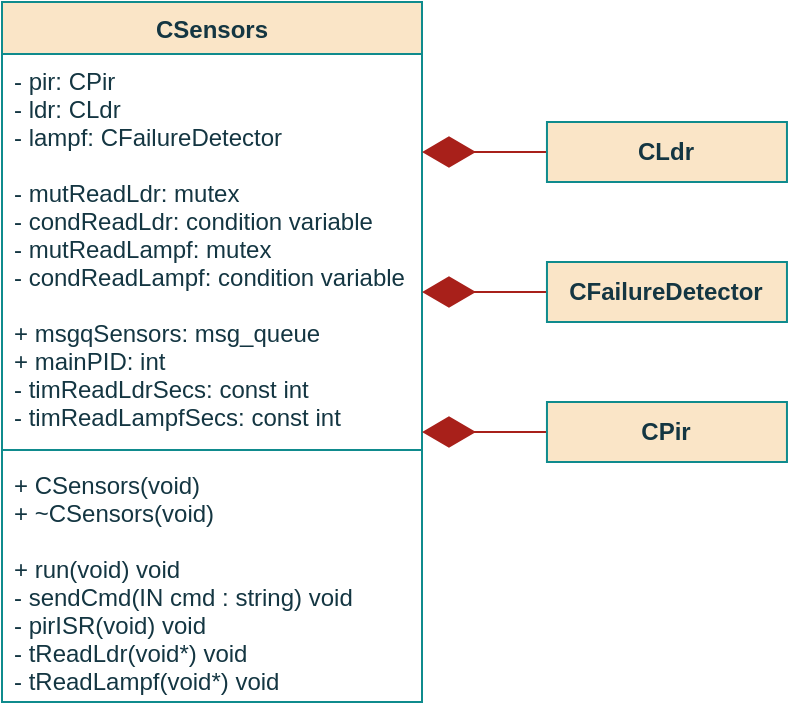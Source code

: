 <mxfile version="16.0.0" type="github" pages="7">
  <diagram id="fdSmBV78nnwIcxZWc0c9" name="class">
    <mxGraphModel dx="643" dy="364" grid="1" gridSize="10" guides="1" tooltips="1" connect="1" arrows="1" fold="1" page="1" pageScale="1" pageWidth="850" pageHeight="1100" math="0" shadow="0">
      <root>
        <mxCell id="0" />
        <mxCell id="1" parent="0" />
        <mxCell id="HV8fmyC_HNrwRBPpIRvl-1" value="CSensors" style="swimlane;fontStyle=1;align=center;verticalAlign=top;childLayout=stackLayout;horizontal=1;startSize=26;horizontalStack=0;resizeParent=1;resizeParentMax=0;resizeLast=0;collapsible=1;marginBottom=0;fillColor=#FAE5C7;strokeColor=#0F8B8D;fontColor=#143642;" parent="1" vertex="1">
          <mxGeometry x="320" y="80" width="210" height="350" as="geometry" />
        </mxCell>
        <mxCell id="HV8fmyC_HNrwRBPpIRvl-2" value="- pir: CPir&#xa;- ldr: CLdr&#xa;- lampf: CFailureDetector&#xa;&#xa;- mutReadLdr: mutex&#xa;- condReadLdr: condition variable&#xa;- mutReadLampf: mutex&#xa;- condReadLampf: condition variable&#xa;&#xa;+ msgqSensors: msg_queue&#xa;+ mainPID: int&#xa;- timReadLdrSecs: const int&#xa;- timReadLampfSecs: const int&#xa;&#xa;&#xa;" style="text;strokeColor=none;fillColor=none;align=left;verticalAlign=top;spacingLeft=4;spacingRight=4;overflow=hidden;rotatable=0;points=[[0,0.5],[1,0.5]];portConstraint=eastwest;fontColor=#143642;fontStyle=0" parent="HV8fmyC_HNrwRBPpIRvl-1" vertex="1">
          <mxGeometry y="26" width="210" height="194" as="geometry" />
        </mxCell>
        <mxCell id="HV8fmyC_HNrwRBPpIRvl-3" value="" style="line;strokeWidth=1;fillColor=none;align=left;verticalAlign=middle;spacingTop=-1;spacingLeft=3;spacingRight=3;rotatable=0;labelPosition=right;points=[];portConstraint=eastwest;labelBackgroundColor=#DAD2D8;strokeColor=#0F8B8D;fontColor=#143642;" parent="HV8fmyC_HNrwRBPpIRvl-1" vertex="1">
          <mxGeometry y="220" width="210" height="8" as="geometry" />
        </mxCell>
        <mxCell id="HV8fmyC_HNrwRBPpIRvl-4" value="+ CSensors(void)&#xa;+ ~CSensors(void)&#xa;&#xa;+ run(void) void&#xa;- sendCmd(IN cmd : string) void&#xa;- pirISR(void) void&#xa;- tReadLdr(void*) void&#xa;- tReadLampf(void*) void&#xa;&#xa;&#xa;&#xa;&#xa;" style="text;strokeColor=none;fillColor=none;align=left;verticalAlign=top;spacingLeft=4;spacingRight=4;overflow=hidden;rotatable=0;points=[[0,0.5],[1,0.5]];portConstraint=eastwest;fontColor=#143642;spacing=2;fontStyle=0" parent="HV8fmyC_HNrwRBPpIRvl-1" vertex="1">
          <mxGeometry y="228" width="210" height="122" as="geometry" />
        </mxCell>
        <mxCell id="HV8fmyC_HNrwRBPpIRvl-5" value="" style="endArrow=diamondThin;endFill=1;endSize=24;html=1;rounded=0;sketch=0;fontColor=#143642;strokeColor=#A8201A;fillColor=#FAE5C7;exitX=0;exitY=0.5;exitDx=0;exitDy=0;" parent="1" edge="1">
          <mxGeometry width="160" relative="1" as="geometry">
            <mxPoint x="592.48" y="155" as="sourcePoint" />
            <mxPoint x="530" y="155" as="targetPoint" />
          </mxGeometry>
        </mxCell>
        <mxCell id="HV8fmyC_HNrwRBPpIRvl-6" value="CLdr" style="rounded=0;whiteSpace=wrap;html=1;sketch=0;fontColor=#143642;strokeColor=#0F8B8D;fillColor=#FAE5C7;fontStyle=1" parent="1" vertex="1">
          <mxGeometry x="592.48" y="140" width="120" height="30" as="geometry" />
        </mxCell>
        <mxCell id="HV8fmyC_HNrwRBPpIRvl-7" value="" style="endArrow=diamondThin;endFill=1;endSize=24;html=1;rounded=0;sketch=0;fontColor=#143642;strokeColor=#A8201A;fillColor=#FAE5C7;exitX=0;exitY=0.5;exitDx=0;exitDy=0;" parent="1" edge="1">
          <mxGeometry width="160" relative="1" as="geometry">
            <mxPoint x="592.48" y="225" as="sourcePoint" />
            <mxPoint x="530" y="225" as="targetPoint" />
          </mxGeometry>
        </mxCell>
        <mxCell id="HV8fmyC_HNrwRBPpIRvl-8" value="CFailureDetector" style="rounded=0;whiteSpace=wrap;html=1;sketch=0;fontColor=#143642;strokeColor=#0F8B8D;fillColor=#FAE5C7;fontStyle=1" parent="1" vertex="1">
          <mxGeometry x="592.48" y="210" width="120" height="30" as="geometry" />
        </mxCell>
        <mxCell id="SfdQOZMJDRlAEpSHrWV7-1" value="" style="endArrow=diamondThin;endFill=1;endSize=24;html=1;rounded=0;sketch=0;fontColor=#143642;strokeColor=#A8201A;fillColor=#FAE5C7;exitX=0;exitY=0.5;exitDx=0;exitDy=0;" edge="1" parent="1">
          <mxGeometry width="160" relative="1" as="geometry">
            <mxPoint x="592.48" y="295" as="sourcePoint" />
            <mxPoint x="530" y="295" as="targetPoint" />
          </mxGeometry>
        </mxCell>
        <mxCell id="SfdQOZMJDRlAEpSHrWV7-2" value="CPir" style="rounded=0;whiteSpace=wrap;html=1;sketch=0;fontColor=#143642;strokeColor=#0F8B8D;fillColor=#FAE5C7;fontStyle=1" vertex="1" parent="1">
          <mxGeometry x="592.48" y="280" width="120" height="30" as="geometry" />
        </mxCell>
      </root>
    </mxGraphModel>
  </diagram>
  <diagram id="vo8CCdLDu9ror5AgPQNq" name="constructor">
    <mxGraphModel dx="1350" dy="764" grid="1" gridSize="10" guides="1" tooltips="1" connect="1" arrows="1" fold="1" page="1" pageScale="1" pageWidth="850" pageHeight="1100" math="0" shadow="0">
      <root>
        <mxCell id="dY0yFO3wvzVGIZuMnCoH-0" />
        <mxCell id="dY0yFO3wvzVGIZuMnCoH-1" parent="dY0yFO3wvzVGIZuMnCoH-0" />
        <mxCell id="dY0yFO3wvzVGIZuMnCoH-2" style="edgeStyle=orthogonalEdgeStyle;curved=0;rounded=1;sketch=0;orthogonalLoop=1;jettySize=auto;html=1;exitX=0.5;exitY=1;exitDx=0;exitDy=0;fontSize=10;fontColor=#143642;strokeColor=#A8201A;fillColor=#FAE5C7;entryX=0.5;entryY=0;entryDx=0;entryDy=0;" parent="dY0yFO3wvzVGIZuMnCoH-1" source="dY0yFO3wvzVGIZuMnCoH-3" target="dY0yFO3wvzVGIZuMnCoH-10" edge="1">
          <mxGeometry relative="1" as="geometry">
            <mxPoint x="425" y="270" as="targetPoint" />
          </mxGeometry>
        </mxCell>
        <mxCell id="dY0yFO3wvzVGIZuMnCoH-3" value="&lt;div&gt;&lt;b&gt;Create CLdr &lt;/b&gt;&lt;i&gt;ldr&lt;/i&gt;&lt;br&gt;&lt;b&gt;&lt;/b&gt;&lt;/div&gt;&lt;div&gt;&lt;b&gt;Init &lt;/b&gt;&lt;i&gt;mutReadLdr&lt;/i&gt;&lt;b&gt;&lt;br&gt;&lt;/b&gt;&lt;/div&gt;&lt;div&gt;&lt;b&gt;Init&lt;/b&gt;  &lt;i&gt;condReadLdr&lt;/i&gt;&lt;/div&gt;" style="rounded=0;whiteSpace=wrap;html=1;sketch=0;fontColor=#143642;strokeColor=#0F8B8D;fillColor=#FAE5C7;fontFamily=Helvetica;align=center;" parent="dY0yFO3wvzVGIZuMnCoH-1" vertex="1">
          <mxGeometry x="345" y="190" width="160" height="50" as="geometry" />
        </mxCell>
        <mxCell id="dY0yFO3wvzVGIZuMnCoH-9" style="edgeStyle=orthogonalEdgeStyle;curved=0;rounded=1;sketch=0;orthogonalLoop=1;jettySize=auto;html=1;exitX=0.5;exitY=1;exitDx=0;exitDy=0;entryX=0.5;entryY=0;entryDx=0;entryDy=0;fontSize=10;fontColor=#143642;strokeColor=#A8201A;fillColor=#FAE5C7;" parent="dY0yFO3wvzVGIZuMnCoH-1" source="dY0yFO3wvzVGIZuMnCoH-10" target="jv_c10XiMa1QM72tJMU1-0" edge="1">
          <mxGeometry relative="1" as="geometry" />
        </mxCell>
        <mxCell id="dY0yFO3wvzVGIZuMnCoH-10" value="&lt;div&gt;&lt;b&gt;Create CFailureDetector &lt;/b&gt;&lt;i&gt;lampf&lt;/i&gt;&lt;b&gt;&amp;nbsp;&lt;/b&gt;&lt;/div&gt;&lt;div&gt;&lt;div&gt;&lt;b&gt;Init &lt;/b&gt;&lt;i&gt;mutReadLampf&lt;/i&gt;&lt;b&gt;&lt;br&gt;&lt;/b&gt;&lt;/div&gt;&lt;div&gt;&lt;b&gt;Init&lt;/b&gt;  &lt;i&gt;condReadL&lt;/i&gt;&lt;i&gt;ampf&lt;/i&gt;&lt;/div&gt;&lt;/div&gt;" style="rounded=0;whiteSpace=wrap;html=1;sketch=0;fontColor=#143642;strokeColor=#0F8B8D;fillColor=#FAE5C7;fontFamily=Helvetica;align=center;" parent="dY0yFO3wvzVGIZuMnCoH-1" vertex="1">
          <mxGeometry x="345" y="260" width="160" height="60" as="geometry" />
        </mxCell>
        <mxCell id="OnQcYnKIbqPXPp1BFBYC-1" style="edgeStyle=orthogonalEdgeStyle;rounded=0;orthogonalLoop=1;jettySize=auto;html=1;exitX=0.5;exitY=1;exitDx=0;exitDy=0;entryX=0.5;entryY=0;entryDx=0;entryDy=0;strokeColor=#A8201A;" parent="dY0yFO3wvzVGIZuMnCoH-1" source="OnQcYnKIbqPXPp1BFBYC-0" target="OnQcYnKIbqPXPp1BFBYC-2" edge="1">
          <mxGeometry relative="1" as="geometry" />
        </mxCell>
        <mxCell id="OnQcYnKIbqPXPp1BFBYC-0" value="CSensors" style="ellipse;whiteSpace=wrap;html=1;fontFamily=Helvetica;fillColor=#FAE5C7;strokeColor=#0F8B8D;fontColor=#143642;fontStyle=1" parent="dY0yFO3wvzVGIZuMnCoH-1" vertex="1">
          <mxGeometry x="375.0" y="60" width="100" height="50" as="geometry" />
        </mxCell>
        <mxCell id="OnQcYnKIbqPXPp1BFBYC-3" style="edgeStyle=orthogonalEdgeStyle;rounded=0;orthogonalLoop=1;jettySize=auto;html=1;exitX=0.5;exitY=1;exitDx=0;exitDy=0;entryX=0.5;entryY=0;entryDx=0;entryDy=0;strokeColor=#A8201A;" parent="dY0yFO3wvzVGIZuMnCoH-1" source="OnQcYnKIbqPXPp1BFBYC-2" target="dY0yFO3wvzVGIZuMnCoH-3" edge="1">
          <mxGeometry relative="1" as="geometry" />
        </mxCell>
        <mxCell id="OnQcYnKIbqPXPp1BFBYC-2" value="&lt;div&gt;&lt;b&gt;Create CPir &lt;/b&gt;&lt;i&gt;pir&lt;/i&gt;&lt;br&gt;&lt;/div&gt;" style="rounded=0;whiteSpace=wrap;html=1;sketch=0;fontColor=#143642;strokeColor=#0F8B8D;fillColor=#FAE5C7;fontFamily=Helvetica;align=center;" parent="dY0yFO3wvzVGIZuMnCoH-1" vertex="1">
          <mxGeometry x="345" y="140" width="160" height="30" as="geometry" />
        </mxCell>
        <mxCell id="-U9VWXAn4EiaNN1BEUiG-0" value="end" style="ellipse;whiteSpace=wrap;html=1;fillColor=#FAE5C7;strokeColor=#0F8B8D;fontColor=#143642;fontStyle=1" parent="dY0yFO3wvzVGIZuMnCoH-1" vertex="1">
          <mxGeometry x="401" y="400" width="48" height="30" as="geometry" />
        </mxCell>
        <mxCell id="jv_c10XiMa1QM72tJMU1-2" style="edgeStyle=orthogonalEdgeStyle;rounded=0;orthogonalLoop=1;jettySize=auto;html=1;exitX=0.5;exitY=1;exitDx=0;exitDy=0;entryX=0.5;entryY=0;entryDx=0;entryDy=0;strokeColor=#A8201A;" parent="dY0yFO3wvzVGIZuMnCoH-1" source="jv_c10XiMa1QM72tJMU1-0" edge="1">
          <mxGeometry relative="1" as="geometry">
            <mxPoint x="425" y="400" as="targetPoint" />
          </mxGeometry>
        </mxCell>
        <mxCell id="jv_c10XiMa1QM72tJMU1-0" value="&lt;div&gt;&lt;b&gt;Create &lt;/b&gt;&lt;i&gt;tReadLdr&lt;/i&gt;&lt;br&gt;&lt;div&gt;&lt;b&gt;Create&lt;/b&gt;&lt;i&gt;&lt;b&gt; &lt;/b&gt;tReadL&lt;/i&gt;&lt;i&gt;ampf&lt;/i&gt;&lt;/div&gt;&lt;/div&gt;" style="rounded=0;whiteSpace=wrap;html=1;sketch=0;fontColor=#143642;strokeColor=#0F8B8D;fillColor=#FAE5C7;fontFamily=Helvetica;align=center;" parent="dY0yFO3wvzVGIZuMnCoH-1" vertex="1">
          <mxGeometry x="345" y="340" width="160" height="40" as="geometry" />
        </mxCell>
      </root>
    </mxGraphModel>
  </diagram>
  <diagram id="njHMV8kPld7CXhNWZW5Z" name="run">
    <mxGraphModel dx="1350" dy="764" grid="1" gridSize="10" guides="1" tooltips="1" connect="1" arrows="1" fold="1" page="1" pageScale="1" pageWidth="850" pageHeight="1100" math="0" shadow="0">
      <root>
        <mxCell id="8f1CIgyUeircamB1Tvem-0" />
        <mxCell id="8f1CIgyUeircamB1Tvem-1" parent="8f1CIgyUeircamB1Tvem-0" />
        <mxCell id="UV2Amg9p5ugO5gDsTTpo-1" style="edgeStyle=orthogonalEdgeStyle;rounded=0;orthogonalLoop=1;jettySize=auto;html=1;exitX=0.5;exitY=1;exitDx=0;exitDy=0;entryX=0.5;entryY=0;entryDx=0;entryDy=0;strokeColor=#A8201A;" parent="8f1CIgyUeircamB1Tvem-1" source="8f1CIgyUeircamB1Tvem-2" target="UV2Amg9p5ugO5gDsTTpo-0" edge="1">
          <mxGeometry relative="1" as="geometry" />
        </mxCell>
        <mxCell id="8f1CIgyUeircamB1Tvem-2" value="&lt;div&gt;&lt;b&gt;Join &lt;/b&gt;&lt;i&gt;tReadLdr&lt;/i&gt;&lt;/div&gt;&lt;div&gt;&lt;b&gt;Join &lt;/b&gt;&lt;i&gt;tReadLampf&lt;/i&gt;&lt;/div&gt;" style="rounded=0;whiteSpace=wrap;html=1;sketch=0;fontColor=#143642;strokeColor=#0F8B8D;fillColor=#FAE5C7;fontFamily=Helvetica;align=center;" parent="8f1CIgyUeircamB1Tvem-1" vertex="1">
          <mxGeometry x="345" y="240" width="160" height="40" as="geometry" />
        </mxCell>
        <mxCell id="9rgZsYF5ijI-qCmeDJ5R-1" style="edgeStyle=orthogonalEdgeStyle;rounded=0;orthogonalLoop=1;jettySize=auto;html=1;exitX=0.5;exitY=1;exitDx=0;exitDy=0;entryX=0.5;entryY=0;entryDx=0;entryDy=0;strokeColor=#A8201A;" parent="8f1CIgyUeircamB1Tvem-1" source="9rgZsYF5ijI-qCmeDJ5R-0" target="qszvlfSGNgG7UL-0clkH-2" edge="1">
          <mxGeometry relative="1" as="geometry" />
        </mxCell>
        <mxCell id="9rgZsYF5ijI-qCmeDJ5R-0" value="Run" style="ellipse;whiteSpace=wrap;html=1;fontFamily=Helvetica;fillColor=#FAE5C7;strokeColor=#0F8B8D;fontColor=#143642;fontStyle=1" parent="8f1CIgyUeircamB1Tvem-1" vertex="1">
          <mxGeometry x="375.0" y="60" width="100" height="50" as="geometry" />
        </mxCell>
        <mxCell id="UV2Amg9p5ugO5gDsTTpo-0" value="end" style="ellipse;whiteSpace=wrap;html=1;fillColor=#FAE5C7;strokeColor=#0F8B8D;fontColor=#143642;fontStyle=1" parent="8f1CIgyUeircamB1Tvem-1" vertex="1">
          <mxGeometry x="401" y="300" width="48" height="30" as="geometry" />
        </mxCell>
        <mxCell id="qszvlfSGNgG7UL-0clkH-3" style="edgeStyle=orthogonalEdgeStyle;rounded=0;orthogonalLoop=1;jettySize=auto;html=1;exitX=0.5;exitY=1;exitDx=0;exitDy=0;entryX=0.5;entryY=0;entryDx=0;entryDy=0;strokeColor=#A8201A;" parent="8f1CIgyUeircamB1Tvem-1" source="qszvlfSGNgG7UL-0clkH-0" target="8f1CIgyUeircamB1Tvem-2" edge="1">
          <mxGeometry relative="1" as="geometry" />
        </mxCell>
        <mxCell id="qszvlfSGNgG7UL-0clkH-0" value="setTimer(&lt;span style=&quot;font-weight: normal&quot;&gt;&lt;i&gt;timReadLampf)&lt;/i&gt;&lt;/span&gt;" style="shape=process;whiteSpace=wrap;html=1;backgroundOutline=1;rounded=0;sketch=0;fontColor=#143642;strokeColor=#0F8B8D;fillColor=#FAE5C7;fontStyle=1;size=0.062;" parent="8f1CIgyUeircamB1Tvem-1" vertex="1">
          <mxGeometry x="345" y="190" width="160" height="30" as="geometry" />
        </mxCell>
        <mxCell id="qszvlfSGNgG7UL-0clkH-1" style="edgeStyle=orthogonalEdgeStyle;rounded=0;orthogonalLoop=1;jettySize=auto;html=1;exitX=0.5;exitY=1;exitDx=0;exitDy=0;entryX=0.5;entryY=0;entryDx=0;entryDy=0;strokeColor=#A8201A;" parent="8f1CIgyUeircamB1Tvem-1" source="qszvlfSGNgG7UL-0clkH-2" target="qszvlfSGNgG7UL-0clkH-0" edge="1">
          <mxGeometry relative="1" as="geometry" />
        </mxCell>
        <mxCell id="qszvlfSGNgG7UL-0clkH-2" value="setTimer(&lt;span style=&quot;font-weight: normal&quot;&gt;&lt;i&gt;timReadLdr)&lt;/i&gt;&lt;/span&gt;" style="shape=process;whiteSpace=wrap;html=1;backgroundOutline=1;rounded=0;sketch=0;fontColor=#143642;strokeColor=#0F8B8D;fillColor=#FAE5C7;fontStyle=1" parent="8f1CIgyUeircamB1Tvem-1" vertex="1">
          <mxGeometry x="345" y="140" width="160" height="30" as="geometry" />
        </mxCell>
      </root>
    </mxGraphModel>
  </diagram>
  <diagram id="Jk55HIMvydQ56T4ev-SA" name="sendcmd">
    <mxGraphModel dx="1350" dy="764" grid="1" gridSize="10" guides="1" tooltips="1" connect="1" arrows="1" fold="1" page="1" pageScale="1" pageWidth="850" pageHeight="1100" math="0" shadow="0">
      <root>
        <mxCell id="_E8ncHfvz8yd1UJj6TRe-0" />
        <mxCell id="_E8ncHfvz8yd1UJj6TRe-1" parent="_E8ncHfvz8yd1UJj6TRe-0" />
        <mxCell id="_E8ncHfvz8yd1UJj6TRe-2" value="Send &lt;span style=&quot;font-weight: normal&quot;&gt;&lt;i&gt;cmd &lt;/i&gt;&lt;/span&gt;to &lt;span style=&quot;font-weight: normal&quot;&gt;&lt;i&gt;msgqSensors&lt;/i&gt;&lt;/span&gt;" style="shape=process;whiteSpace=wrap;html=1;backgroundOutline=1;rounded=0;sketch=0;fontColor=#143642;strokeColor=#0F8B8D;fillColor=#FAE5C7;fontStyle=1;size=0;" parent="_E8ncHfvz8yd1UJj6TRe-1" vertex="1">
          <mxGeometry x="340" y="80" width="170" height="30" as="geometry" />
        </mxCell>
        <mxCell id="_E8ncHfvz8yd1UJj6TRe-3" style="edgeStyle=orthogonalEdgeStyle;curved=0;rounded=1;sketch=0;orthogonalLoop=1;jettySize=auto;html=1;exitX=0.5;exitY=1;exitDx=0;exitDy=0;entryX=0.5;entryY=0;entryDx=0;entryDy=0;fontColor=#143642;strokeColor=#A8201A;fillColor=#FAE5C7;" parent="_E8ncHfvz8yd1UJj6TRe-1" source="_E8ncHfvz8yd1UJj6TRe-2" target="_E8ncHfvz8yd1UJj6TRe-5" edge="1">
          <mxGeometry relative="1" as="geometry">
            <mxPoint x="439.79" y="110" as="sourcePoint" />
            <mxPoint x="429.68" y="130" as="targetPoint" />
          </mxGeometry>
        </mxCell>
        <mxCell id="_E8ncHfvz8yd1UJj6TRe-4" style="edgeStyle=orthogonalEdgeStyle;curved=0;rounded=1;sketch=0;orthogonalLoop=1;jettySize=auto;html=1;exitX=0.5;exitY=1;exitDx=0;exitDy=0;entryX=0.5;entryY=0;entryDx=0;entryDy=0;fontColor=#143642;strokeColor=#A8201A;fillColor=#FAE5C7;" parent="_E8ncHfvz8yd1UJj6TRe-1" source="_E8ncHfvz8yd1UJj6TRe-5" target="_E8ncHfvz8yd1UJj6TRe-8" edge="1">
          <mxGeometry relative="1" as="geometry" />
        </mxCell>
        <mxCell id="_E8ncHfvz8yd1UJj6TRe-5" value="sendSignal(&lt;span style=&quot;font-weight: normal&quot;&gt;&lt;i&gt;mainPID, SIGUSR1)&lt;br&gt;&lt;/i&gt;&lt;/span&gt;" style="shape=process;whiteSpace=wrap;html=1;backgroundOutline=1;rounded=0;sketch=0;fontColor=#143642;strokeColor=#0F8B8D;fillColor=#FAE5C7;fontStyle=1" parent="_E8ncHfvz8yd1UJj6TRe-1" vertex="1">
          <mxGeometry x="340" y="130" width="170" height="30" as="geometry" />
        </mxCell>
        <mxCell id="_E8ncHfvz8yd1UJj6TRe-6" style="edgeStyle=orthogonalEdgeStyle;curved=0;rounded=1;sketch=0;orthogonalLoop=1;jettySize=auto;html=1;exitX=0.5;exitY=1;exitDx=0;exitDy=0;entryX=0.5;entryY=0;entryDx=0;entryDy=0;fontColor=#143642;strokeColor=#A8201A;fillColor=#FAE5C7;" parent="_E8ncHfvz8yd1UJj6TRe-1" source="_E8ncHfvz8yd1UJj6TRe-7" target="_E8ncHfvz8yd1UJj6TRe-2" edge="1">
          <mxGeometry relative="1" as="geometry" />
        </mxCell>
        <mxCell id="_E8ncHfvz8yd1UJj6TRe-7" value="&lt;div&gt;sendCmd&lt;/div&gt;&lt;div&gt;&lt;br&gt;&lt;/div&gt;&lt;div&gt;IN: &lt;i&gt;&lt;span style=&quot;font-weight: normal&quot;&gt;cmd&lt;/span&gt;&lt;/i&gt;&lt;br&gt;&lt;/div&gt;" style="ellipse;whiteSpace=wrap;html=1;fontFamily=Helvetica;fillColor=#FAE5C7;strokeColor=#0F8B8D;fontColor=#143642;fontStyle=1" parent="_E8ncHfvz8yd1UJj6TRe-1" vertex="1">
          <mxGeometry x="375.0" y="10" width="100" height="50" as="geometry" />
        </mxCell>
        <mxCell id="_E8ncHfvz8yd1UJj6TRe-8" value="end" style="ellipse;whiteSpace=wrap;html=1;fontFamily=Helvetica;fillColor=#FAE5C7;strokeColor=#0F8B8D;fontColor=#143642;fontStyle=1" parent="_E8ncHfvz8yd1UJj6TRe-1" vertex="1">
          <mxGeometry x="398" y="180" width="55" height="30" as="geometry" />
        </mxCell>
      </root>
    </mxGraphModel>
  </diagram>
  <diagram id="1QlWFhlJIF0aSkWKEbih" name="treadldr">
    <mxGraphModel dx="1350" dy="764" grid="1" gridSize="10" guides="1" tooltips="1" connect="1" arrows="1" fold="1" page="1" pageScale="1" pageWidth="850" pageHeight="1100" math="0" shadow="0">
      <root>
        <mxCell id="fUM5ReKku75ZZo18DiIR-0" />
        <mxCell id="fUM5ReKku75ZZo18DiIR-1" parent="fUM5ReKku75ZZo18DiIR-0" />
        <mxCell id="fUM5ReKku75ZZo18DiIR-2" value="" style="edgeStyle=orthogonalEdgeStyle;rounded=1;orthogonalLoop=1;jettySize=auto;html=1;strokeColor=#A8201A;fontFamily=Helvetica;labelBackgroundColor=#DAD2D8;fontColor=#143642;entryX=0.5;entryY=0;entryDx=0;entryDy=0;startArrow=none;" parent="fUM5ReKku75ZZo18DiIR-1" source="fUM5ReKku75ZZo18DiIR-20" target="fUM5ReKku75ZZo18DiIR-25" edge="1">
          <mxGeometry relative="1" as="geometry">
            <mxPoint x="429.62" y="320" as="targetPoint" />
            <Array as="points" />
          </mxGeometry>
        </mxCell>
        <mxCell id="fUM5ReKku75ZZo18DiIR-3" style="edgeStyle=orthogonalEdgeStyle;curved=0;rounded=1;sketch=0;orthogonalLoop=1;jettySize=auto;html=1;exitX=0.5;exitY=1;exitDx=0;exitDy=0;entryX=0.5;entryY=0;entryDx=0;entryDy=0;fontColor=#143642;strokeColor=#A8201A;fillColor=#FAE5C7;" parent="fUM5ReKku75ZZo18DiIR-1" source="fUM5ReKku75ZZo18DiIR-4" target="fUM5ReKku75ZZo18DiIR-29" edge="1">
          <mxGeometry relative="1" as="geometry" />
        </mxCell>
        <mxCell id="fUM5ReKku75ZZo18DiIR-4" value="tReadLdr" style="ellipse;whiteSpace=wrap;html=1;fontFamily=Helvetica;fillColor=#FAE5C7;strokeColor=#0F8B8D;fontColor=#143642;fontStyle=1" parent="fUM5ReKku75ZZo18DiIR-1" vertex="1">
          <mxGeometry x="379.62" y="60" width="100" height="50" as="geometry" />
        </mxCell>
        <mxCell id="fUM5ReKku75ZZo18DiIR-5" value="" style="edgeStyle=orthogonalEdgeStyle;rounded=1;orthogonalLoop=1;jettySize=auto;html=1;strokeColor=#A8201A;fontFamily=Helvetica;labelBackgroundColor=#DAD2D8;fontColor=#143642;exitX=0.5;exitY=1;exitDx=0;exitDy=0;entryX=0;entryY=0.5;entryDx=0;entryDy=0;" parent="fUM5ReKku75ZZo18DiIR-1" source="fUM5ReKku75ZZo18DiIR-14" target="fUM5ReKku75ZZo18DiIR-15" edge="1">
          <mxGeometry relative="1" as="geometry">
            <mxPoint x="315.315" y="660" as="sourcePoint" />
          </mxGeometry>
        </mxCell>
        <mxCell id="fUM5ReKku75ZZo18DiIR-6" value="&lt;i&gt;luxState != oldLuxState?&lt;br&gt;&lt;/i&gt;" style="rhombus;whiteSpace=wrap;html=1;rounded=0;sketch=0;fontColor=#143642;strokeColor=#0F8B8D;fillColor=#FAE5C7;" parent="fUM5ReKku75ZZo18DiIR-1" vertex="1">
          <mxGeometry x="380" y="440" width="100" height="90" as="geometry" />
        </mxCell>
        <mxCell id="fUM5ReKku75ZZo18DiIR-7" value="Returns &lt;i&gt;luxState&lt;/i&gt;" style="edgeStyle=orthogonalEdgeStyle;curved=0;rounded=1;sketch=0;orthogonalLoop=1;jettySize=auto;html=1;entryX=0.5;entryY=0;entryDx=0;entryDy=0;fontColor=#143642;strokeColor=#A8201A;fillColor=#FAE5C7;exitX=0.5;exitY=1;exitDx=0;exitDy=0;" parent="fUM5ReKku75ZZo18DiIR-1" source="fUM5ReKku75ZZo18DiIR-21" target="fUM5ReKku75ZZo18DiIR-27" edge="1">
          <mxGeometry relative="1" as="geometry">
            <mxPoint x="420.21" y="370" as="sourcePoint" />
          </mxGeometry>
        </mxCell>
        <mxCell id="fUM5ReKku75ZZo18DiIR-8" style="edgeStyle=orthogonalEdgeStyle;curved=0;rounded=1;sketch=0;orthogonalLoop=1;jettySize=auto;html=1;exitX=0;exitY=0.5;exitDx=0;exitDy=0;entryX=0.5;entryY=0;entryDx=0;entryDy=0;fontColor=#143642;strokeColor=#A8201A;fillColor=#FAE5C7;" parent="fUM5ReKku75ZZo18DiIR-1" source="fUM5ReKku75ZZo18DiIR-6" target="fUM5ReKku75ZZo18DiIR-12" edge="1">
          <mxGeometry relative="1" as="geometry">
            <mxPoint x="380.21" y="510" as="sourcePoint" />
            <mxPoint x="325.105" y="520" as="targetPoint" />
          </mxGeometry>
        </mxCell>
        <mxCell id="fUM5ReKku75ZZo18DiIR-9" value="Yes" style="edgeLabel;html=1;align=center;verticalAlign=middle;resizable=0;points=[];fontColor=#143642;" parent="fUM5ReKku75ZZo18DiIR-8" vertex="1" connectable="0">
          <mxGeometry x="-0.647" y="-2" relative="1" as="geometry">
            <mxPoint as="offset" />
          </mxGeometry>
        </mxCell>
        <mxCell id="fUM5ReKku75ZZo18DiIR-10" style="edgeStyle=orthogonalEdgeStyle;curved=0;rounded=1;sketch=0;orthogonalLoop=1;jettySize=auto;html=1;exitX=1;exitY=0.5;exitDx=0;exitDy=0;fontColor=#143642;strokeColor=#A8201A;fillColor=#FAE5C7;entryX=1;entryY=0.5;entryDx=0;entryDy=0;" parent="fUM5ReKku75ZZo18DiIR-1" source="fUM5ReKku75ZZo18DiIR-6" target="fUM5ReKku75ZZo18DiIR-15" edge="1">
          <mxGeometry relative="1" as="geometry">
            <mxPoint x="480.21" y="510" as="sourcePoint" />
            <mxPoint x="500" y="690" as="targetPoint" />
            <Array as="points">
              <mxPoint x="540" y="485" />
              <mxPoint x="540" y="630" />
            </Array>
          </mxGeometry>
        </mxCell>
        <mxCell id="fUM5ReKku75ZZo18DiIR-11" value="No" style="edgeLabel;html=1;align=center;verticalAlign=middle;resizable=0;points=[];fontColor=#143642;" parent="fUM5ReKku75ZZo18DiIR-10" vertex="1" connectable="0">
          <mxGeometry x="-0.572" y="1" relative="1" as="geometry">
            <mxPoint x="-46" y="-5" as="offset" />
          </mxGeometry>
        </mxCell>
        <mxCell id="fUM5ReKku75ZZo18DiIR-12" value="&lt;div&gt;sendCmd&lt;/div&gt;&lt;div&gt;(&lt;span style=&quot;font-weight: normal&quot;&gt;&lt;i&gt;ldr&lt;/i&gt;&lt;/span&gt;.&lt;span style=&quot;font-weight: normal&quot;&gt;getStateCmd()&lt;b&gt;)&lt;/b&gt;&lt;/span&gt;&lt;/div&gt;" style="shape=process;whiteSpace=wrap;html=1;backgroundOutline=1;rounded=0;sketch=0;fontColor=#143642;strokeColor=#0F8B8D;fillColor=#FAE5C7;fontStyle=1" parent="fUM5ReKku75ZZo18DiIR-1" vertex="1">
          <mxGeometry x="239.62" y="530" width="140" height="30" as="geometry" />
        </mxCell>
        <mxCell id="fUM5ReKku75ZZo18DiIR-13" style="edgeStyle=orthogonalEdgeStyle;curved=0;rounded=1;sketch=0;orthogonalLoop=1;jettySize=auto;html=1;exitX=0.5;exitY=1;exitDx=0;exitDy=0;entryX=0.5;entryY=0;entryDx=0;entryDy=0;fontColor=#143642;strokeColor=#A8201A;fillColor=#FAE5C7;" parent="fUM5ReKku75ZZo18DiIR-1" source="fUM5ReKku75ZZo18DiIR-12" target="fUM5ReKku75ZZo18DiIR-14" edge="1">
          <mxGeometry relative="1" as="geometry">
            <mxPoint x="325.32" y="560" as="sourcePoint" />
          </mxGeometry>
        </mxCell>
        <mxCell id="fUM5ReKku75ZZo18DiIR-14" value="&lt;i&gt;oldLuxState &amp;lt;- luxState&lt;/i&gt;" style="rounded=0;whiteSpace=wrap;html=1;sketch=0;fontColor=#143642;strokeColor=#0F8B8D;fillColor=#FAE5C7;fontFamily=Helvetica;" parent="fUM5ReKku75ZZo18DiIR-1" vertex="1">
          <mxGeometry x="239.62" y="580" width="140.38" height="30" as="geometry" />
        </mxCell>
        <mxCell id="fUM5ReKku75ZZo18DiIR-15" value="1" style="ellipse;whiteSpace=wrap;html=1;fontFamily=Helvetica;fillColor=#FAE5C7;strokeColor=#0F8B8D;fontColor=#143642;fontStyle=1" parent="fUM5ReKku75ZZo18DiIR-1" vertex="1">
          <mxGeometry x="419.62" y="620" width="20" height="20" as="geometry" />
        </mxCell>
        <mxCell id="fUM5ReKku75ZZo18DiIR-16" value="" style="endArrow=none;dashed=1;html=1;dashPattern=1 3;strokeWidth=2;rounded=1;sketch=0;fontColor=#143642;fillColor=#FAE5C7;curved=0;entryX=0;entryY=0.5;entryDx=0;entryDy=0;exitX=1;exitY=1;exitDx=0;exitDy=0;exitPerimeter=0;" parent="fUM5ReKku75ZZo18DiIR-1" source="fUM5ReKku75ZZo18DiIR-17" target="fUM5ReKku75ZZo18DiIR-12" edge="1">
          <mxGeometry width="50" height="50" relative="1" as="geometry">
            <mxPoint x="190" y="510" as="sourcePoint" />
            <mxPoint x="210" y="530" as="targetPoint" />
          </mxGeometry>
        </mxCell>
        <mxCell id="fUM5ReKku75ZZo18DiIR-17" value="Send &lt;i style=&quot;font-size: 10px;&quot;&gt;cmd &lt;/i&gt;related to the current &lt;i style=&quot;font-size: 10px;&quot;&gt;luxState&lt;/i&gt;" style="shape=note;whiteSpace=wrap;html=1;backgroundOutline=1;darkOpacity=0.05;rounded=0;sketch=0;fontColor=#143642;strokeColor=#0F8B8D;fillColor=#FAE5C7;size=11;fontSize=10;" parent="fUM5ReKku75ZZo18DiIR-1" vertex="1">
          <mxGeometry x="100" y="470" width="110" height="50" as="geometry" />
        </mxCell>
        <mxCell id="fUM5ReKku75ZZo18DiIR-18" style="edgeStyle=orthogonalEdgeStyle;curved=0;rounded=1;sketch=0;orthogonalLoop=1;jettySize=auto;html=1;exitX=0;exitY=0.5;exitDx=0;exitDy=0;entryX=1;entryY=0.5;entryDx=0;entryDy=0;fontColor=#143642;strokeColor=#A8201A;fillColor=#FAE5C7;" parent="fUM5ReKku75ZZo18DiIR-1" source="fUM5ReKku75ZZo18DiIR-19" target="fUM5ReKku75ZZo18DiIR-20" edge="1">
          <mxGeometry relative="1" as="geometry" />
        </mxCell>
        <mxCell id="fUM5ReKku75ZZo18DiIR-19" value="1" style="ellipse;whiteSpace=wrap;html=1;fontFamily=Helvetica;fillColor=#FAE5C7;strokeColor=#0F8B8D;fontColor=#143642;fontStyle=1" parent="fUM5ReKku75ZZo18DiIR-1" vertex="1">
          <mxGeometry x="549.79" y="190" width="20" height="20" as="geometry" />
        </mxCell>
        <mxCell id="fUM5ReKku75ZZo18DiIR-20" value="" style="ellipse;whiteSpace=wrap;html=1;fontFamily=Helvetica;fillColor=#FAE5C7;strokeColor=#0F8B8D;fontColor=#143642;fontStyle=1" parent="fUM5ReKku75ZZo18DiIR-1" vertex="1">
          <mxGeometry x="420.0" y="190" width="20" height="20" as="geometry" />
        </mxCell>
        <mxCell id="fUM5ReKku75ZZo18DiIR-21" value="&lt;span style=&quot;font-weight: normal&quot;&gt;&lt;i&gt;ldr.&lt;/i&gt;&lt;/span&gt;getLuxState()" style="shape=process;whiteSpace=wrap;html=1;backgroundOutline=1;rounded=0;sketch=0;fontColor=#143642;strokeColor=#0F8B8D;fillColor=#FAE5C7;fontStyle=1" parent="fUM5ReKku75ZZo18DiIR-1" vertex="1">
          <mxGeometry x="360" y="330" width="140" height="30" as="geometry" />
        </mxCell>
        <mxCell id="fUM5ReKku75ZZo18DiIR-22" style="edgeStyle=orthogonalEdgeStyle;curved=0;rounded=1;sketch=0;orthogonalLoop=1;jettySize=auto;html=1;exitX=0.5;exitY=1;exitDx=0;exitDy=0;entryX=0.5;entryY=0;entryDx=0;entryDy=0;fontColor=#143642;strokeColor=#A8201A;fillColor=#FAE5C7;" parent="fUM5ReKku75ZZo18DiIR-1" source="fUM5ReKku75ZZo18DiIR-23" target="fUM5ReKku75ZZo18DiIR-21" edge="1">
          <mxGeometry relative="1" as="geometry" />
        </mxCell>
        <mxCell id="fUM5ReKku75ZZo18DiIR-23" value="&lt;b&gt;Wait&lt;/b&gt; for &lt;i&gt;condReadLdr&lt;/i&gt;" style="rounded=0;whiteSpace=wrap;html=1;sketch=0;fontColor=#143642;strokeColor=#0F8B8D;fillColor=#FAE5C7;fontFamily=Helvetica;" parent="fUM5ReKku75ZZo18DiIR-1" vertex="1">
          <mxGeometry x="359.73" y="280" width="140" height="30" as="geometry" />
        </mxCell>
        <mxCell id="fUM5ReKku75ZZo18DiIR-24" style="edgeStyle=orthogonalEdgeStyle;curved=0;rounded=1;sketch=0;orthogonalLoop=1;jettySize=auto;html=1;exitX=0.5;exitY=1;exitDx=0;exitDy=0;fontColor=#143642;strokeColor=#A8201A;fillColor=#FAE5C7;" parent="fUM5ReKku75ZZo18DiIR-1" source="fUM5ReKku75ZZo18DiIR-25" target="fUM5ReKku75ZZo18DiIR-23" edge="1">
          <mxGeometry relative="1" as="geometry" />
        </mxCell>
        <mxCell id="fUM5ReKku75ZZo18DiIR-25" value="&lt;b&gt;Lock&lt;/b&gt; &lt;i&gt;mutReadLdr&lt;/i&gt;" style="rounded=0;whiteSpace=wrap;html=1;sketch=0;fontColor=#143642;strokeColor=#0F8B8D;fillColor=#FAE5C7;fontFamily=Helvetica;" parent="fUM5ReKku75ZZo18DiIR-1" vertex="1">
          <mxGeometry x="359.51" y="230" width="140" height="30" as="geometry" />
        </mxCell>
        <mxCell id="fUM5ReKku75ZZo18DiIR-26" style="edgeStyle=orthogonalEdgeStyle;curved=0;rounded=1;sketch=0;orthogonalLoop=1;jettySize=auto;html=1;exitX=0.5;exitY=1;exitDx=0;exitDy=0;entryX=0.5;entryY=0;entryDx=0;entryDy=0;fontColor=#143642;strokeColor=#A8201A;fillColor=#FAE5C7;" parent="fUM5ReKku75ZZo18DiIR-1" source="fUM5ReKku75ZZo18DiIR-27" target="fUM5ReKku75ZZo18DiIR-6" edge="1">
          <mxGeometry relative="1" as="geometry" />
        </mxCell>
        <mxCell id="fUM5ReKku75ZZo18DiIR-27" value="&lt;b&gt;Unlock&lt;/b&gt; &lt;i&gt;mutReadLdr&lt;/i&gt;" style="rounded=0;whiteSpace=wrap;html=1;sketch=0;fontColor=#143642;strokeColor=#0F8B8D;fillColor=#FAE5C7;fontFamily=Helvetica;" parent="fUM5ReKku75ZZo18DiIR-1" vertex="1">
          <mxGeometry x="360" y="390" width="140" height="30" as="geometry" />
        </mxCell>
        <mxCell id="fUM5ReKku75ZZo18DiIR-28" style="edgeStyle=orthogonalEdgeStyle;curved=0;rounded=1;sketch=0;orthogonalLoop=1;jettySize=auto;html=1;exitX=0.5;exitY=1;exitDx=0;exitDy=0;entryX=0.5;entryY=0;entryDx=0;entryDy=0;fontSize=10;fontColor=#143642;strokeColor=#A8201A;fillColor=#FAE5C7;" parent="fUM5ReKku75ZZo18DiIR-1" source="fUM5ReKku75ZZo18DiIR-29" target="fUM5ReKku75ZZo18DiIR-20" edge="1">
          <mxGeometry relative="1" as="geometry" />
        </mxCell>
        <mxCell id="fUM5ReKku75ZZo18DiIR-29" value="&lt;i&gt;oldLuxState &amp;lt;- DAY&lt;br&gt;&lt;/i&gt;" style="rounded=0;whiteSpace=wrap;html=1;sketch=0;fontColor=#143642;strokeColor=#0F8B8D;fillColor=#FAE5C7;fontFamily=Helvetica;" parent="fUM5ReKku75ZZo18DiIR-1" vertex="1">
          <mxGeometry x="360" y="140" width="140" height="30" as="geometry" />
        </mxCell>
        <mxCell id="fUM5ReKku75ZZo18DiIR-30" value="" style="endArrow=none;dashed=1;html=1;dashPattern=1 3;strokeWidth=2;rounded=1;sketch=0;fontColor=#143642;fillColor=#FAE5C7;curved=0;entryX=0;entryY=0.5;entryDx=0;entryDy=0;exitX=0;exitY=0;exitDx=110;exitDy=30.5;exitPerimeter=0;" parent="fUM5ReKku75ZZo18DiIR-1" source="fUM5ReKku75ZZo18DiIR-31" target="fUM5ReKku75ZZo18DiIR-29" edge="1">
          <mxGeometry width="50" height="50" relative="1" as="geometry">
            <mxPoint x="280" y="200" as="sourcePoint" />
            <mxPoint x="340" y="205" as="targetPoint" />
          </mxGeometry>
        </mxCell>
        <mxCell id="fUM5ReKku75ZZo18DiIR-31" value="Create and initialize a &lt;b&gt;LuxState &lt;/b&gt;type variable with a random state " style="shape=note;whiteSpace=wrap;html=1;backgroundOutline=1;darkOpacity=0.05;rounded=0;sketch=0;fontColor=#143642;strokeColor=#0F8B8D;fillColor=#FAE5C7;size=11;fontSize=10;" parent="fUM5ReKku75ZZo18DiIR-1" vertex="1">
          <mxGeometry x="220" y="100" width="110" height="50" as="geometry" />
        </mxCell>
      </root>
    </mxGraphModel>
  </diagram>
  <diagram id="Cpeu0j9OQ8chOKf6RbOL" name="treadlampf">
    <mxGraphModel dx="1350" dy="764" grid="1" gridSize="10" guides="1" tooltips="1" connect="1" arrows="1" fold="1" page="1" pageScale="1" pageWidth="850" pageHeight="1100" math="0" shadow="0">
      <root>
        <mxCell id="zigaWoSxXJRtMxEm03bJ-0" />
        <mxCell id="zigaWoSxXJRtMxEm03bJ-1" parent="zigaWoSxXJRtMxEm03bJ-0" />
        <mxCell id="zigaWoSxXJRtMxEm03bJ-2" value="" style="edgeStyle=orthogonalEdgeStyle;rounded=1;orthogonalLoop=1;jettySize=auto;html=1;strokeColor=#A8201A;fontFamily=Helvetica;labelBackgroundColor=#DAD2D8;fontColor=#143642;entryX=0.5;entryY=0;entryDx=0;entryDy=0;startArrow=none;" parent="zigaWoSxXJRtMxEm03bJ-1" source="zigaWoSxXJRtMxEm03bJ-16" target="zigaWoSxXJRtMxEm03bJ-21" edge="1">
          <mxGeometry relative="1" as="geometry">
            <mxPoint x="429.62" y="270" as="targetPoint" />
            <Array as="points" />
          </mxGeometry>
        </mxCell>
        <mxCell id="zigaWoSxXJRtMxEm03bJ-3" style="edgeStyle=orthogonalEdgeStyle;curved=0;rounded=1;sketch=0;orthogonalLoop=1;jettySize=auto;html=1;exitX=0.5;exitY=1;exitDx=0;exitDy=0;entryX=0.5;entryY=0;entryDx=0;entryDy=0;fontColor=#143642;strokeColor=#A8201A;fillColor=#FAE5C7;" parent="zigaWoSxXJRtMxEm03bJ-1" source="zigaWoSxXJRtMxEm03bJ-4" edge="1">
          <mxGeometry relative="1" as="geometry">
            <mxPoint x="430" y="140" as="targetPoint" />
          </mxGeometry>
        </mxCell>
        <mxCell id="zigaWoSxXJRtMxEm03bJ-4" value="tReadLampf" style="ellipse;whiteSpace=wrap;html=1;fontFamily=Helvetica;fillColor=#FAE5C7;strokeColor=#0F8B8D;fontColor=#143642;fontStyle=1" parent="zigaWoSxXJRtMxEm03bJ-1" vertex="1">
          <mxGeometry x="379.62" y="60" width="100" height="50" as="geometry" />
        </mxCell>
        <mxCell id="zigaWoSxXJRtMxEm03bJ-5" value="" style="edgeStyle=orthogonalEdgeStyle;rounded=1;orthogonalLoop=1;jettySize=auto;html=1;strokeColor=#A8201A;fontFamily=Helvetica;labelBackgroundColor=#DAD2D8;fontColor=#143642;exitX=0.5;exitY=1;exitDx=0;exitDy=0;entryX=0;entryY=0.5;entryDx=0;entryDy=0;" parent="zigaWoSxXJRtMxEm03bJ-1" source="zigaWoSxXJRtMxEm03bJ-12" target="zigaWoSxXJRtMxEm03bJ-13" edge="1">
          <mxGeometry relative="1" as="geometry">
            <mxPoint x="309.81" y="560" as="sourcePoint" />
          </mxGeometry>
        </mxCell>
        <mxCell id="zigaWoSxXJRtMxEm03bJ-6" value="" style="rhombus;whiteSpace=wrap;html=1;rounded=0;sketch=0;fontColor=#143642;strokeColor=#0F8B8D;fillColor=#FAE5C7;" parent="zigaWoSxXJRtMxEm03bJ-1" vertex="1">
          <mxGeometry x="380" y="390" width="100" height="90" as="geometry" />
        </mxCell>
        <mxCell id="zigaWoSxXJRtMxEm03bJ-7" value="" style="edgeStyle=orthogonalEdgeStyle;curved=0;rounded=1;sketch=0;orthogonalLoop=1;jettySize=auto;html=1;entryX=0.5;entryY=0;entryDx=0;entryDy=0;fontColor=#143642;strokeColor=#A8201A;fillColor=#FAE5C7;exitX=0.5;exitY=1;exitDx=0;exitDy=0;" parent="zigaWoSxXJRtMxEm03bJ-1" source="zigaWoSxXJRtMxEm03bJ-17" target="zigaWoSxXJRtMxEm03bJ-23" edge="1">
          <mxGeometry relative="1" as="geometry">
            <mxPoint x="420.21" y="320" as="sourcePoint" />
          </mxGeometry>
        </mxCell>
        <mxCell id="zigaWoSxXJRtMxEm03bJ-8" style="edgeStyle=orthogonalEdgeStyle;curved=0;rounded=1;sketch=0;orthogonalLoop=1;jettySize=auto;html=1;exitX=0;exitY=0.5;exitDx=0;exitDy=0;entryX=0.5;entryY=0;entryDx=0;entryDy=0;fontColor=#143642;strokeColor=#A8201A;fillColor=#FAE5C7;" parent="zigaWoSxXJRtMxEm03bJ-1" source="zigaWoSxXJRtMxEm03bJ-6" target="zigaWoSxXJRtMxEm03bJ-12" edge="1">
          <mxGeometry relative="1" as="geometry">
            <mxPoint x="380.21" y="460" as="sourcePoint" />
            <mxPoint x="325.105" y="470" as="targetPoint" />
          </mxGeometry>
        </mxCell>
        <mxCell id="zigaWoSxXJRtMxEm03bJ-9" value="Yes" style="edgeLabel;html=1;align=center;verticalAlign=middle;resizable=0;points=[];fontColor=#143642;" parent="zigaWoSxXJRtMxEm03bJ-8" vertex="1" connectable="0">
          <mxGeometry x="-0.647" y="-2" relative="1" as="geometry">
            <mxPoint as="offset" />
          </mxGeometry>
        </mxCell>
        <mxCell id="zigaWoSxXJRtMxEm03bJ-10" style="edgeStyle=orthogonalEdgeStyle;curved=0;rounded=1;sketch=0;orthogonalLoop=1;jettySize=auto;html=1;exitX=1;exitY=0.5;exitDx=0;exitDy=0;fontColor=#143642;strokeColor=#A8201A;fillColor=#FAE5C7;entryX=1;entryY=0.5;entryDx=0;entryDy=0;" parent="zigaWoSxXJRtMxEm03bJ-1" source="zigaWoSxXJRtMxEm03bJ-6" target="zigaWoSxXJRtMxEm03bJ-13" edge="1">
          <mxGeometry relative="1" as="geometry">
            <mxPoint x="480.21" y="460" as="sourcePoint" />
            <mxPoint x="500" y="640" as="targetPoint" />
            <Array as="points">
              <mxPoint x="540" y="435" />
              <mxPoint x="540" y="530" />
            </Array>
          </mxGeometry>
        </mxCell>
        <mxCell id="zigaWoSxXJRtMxEm03bJ-11" value="No" style="edgeLabel;html=1;align=center;verticalAlign=middle;resizable=0;points=[];fontColor=#143642;" parent="zigaWoSxXJRtMxEm03bJ-10" vertex="1" connectable="0">
          <mxGeometry x="-0.572" y="1" relative="1" as="geometry">
            <mxPoint x="-35" y="1" as="offset" />
          </mxGeometry>
        </mxCell>
        <mxCell id="zigaWoSxXJRtMxEm03bJ-12" value="&lt;div&gt;sendCmd(&lt;span style=&quot;font-weight: normal&quot;&gt;&lt;i&gt;&quot;FAIL&quot;&lt;/i&gt;&lt;b&gt;)&lt;/b&gt;&lt;/span&gt;&lt;/div&gt;" style="shape=process;whiteSpace=wrap;html=1;backgroundOutline=1;rounded=0;sketch=0;fontColor=#143642;strokeColor=#0F8B8D;fillColor=#FAE5C7;fontStyle=1" parent="zigaWoSxXJRtMxEm03bJ-1" vertex="1">
          <mxGeometry x="239.62" y="480" width="140" height="30" as="geometry" />
        </mxCell>
        <mxCell id="zigaWoSxXJRtMxEm03bJ-13" value="1" style="ellipse;whiteSpace=wrap;html=1;fontFamily=Helvetica;fillColor=#FAE5C7;strokeColor=#0F8B8D;fontColor=#143642;fontStyle=1" parent="zigaWoSxXJRtMxEm03bJ-1" vertex="1">
          <mxGeometry x="419.62" y="520" width="20" height="20" as="geometry" />
        </mxCell>
        <mxCell id="zigaWoSxXJRtMxEm03bJ-14" style="edgeStyle=orthogonalEdgeStyle;curved=0;rounded=1;sketch=0;orthogonalLoop=1;jettySize=auto;html=1;exitX=0;exitY=0.5;exitDx=0;exitDy=0;entryX=1;entryY=0.5;entryDx=0;entryDy=0;fontColor=#143642;strokeColor=#A8201A;fillColor=#FAE5C7;" parent="zigaWoSxXJRtMxEm03bJ-1" source="zigaWoSxXJRtMxEm03bJ-15" target="zigaWoSxXJRtMxEm03bJ-16" edge="1">
          <mxGeometry relative="1" as="geometry" />
        </mxCell>
        <mxCell id="zigaWoSxXJRtMxEm03bJ-15" value="1" style="ellipse;whiteSpace=wrap;html=1;fontFamily=Helvetica;fillColor=#FAE5C7;strokeColor=#0F8B8D;fontColor=#143642;fontStyle=1" parent="zigaWoSxXJRtMxEm03bJ-1" vertex="1">
          <mxGeometry x="549.79" y="140" width="20" height="20" as="geometry" />
        </mxCell>
        <mxCell id="zigaWoSxXJRtMxEm03bJ-16" value="" style="ellipse;whiteSpace=wrap;html=1;fontFamily=Helvetica;fillColor=#FAE5C7;strokeColor=#0F8B8D;fontColor=#143642;fontStyle=1" parent="zigaWoSxXJRtMxEm03bJ-1" vertex="1">
          <mxGeometry x="420.0" y="140" width="20" height="20" as="geometry" />
        </mxCell>
        <mxCell id="zigaWoSxXJRtMxEm03bJ-17" value="" style="shape=process;whiteSpace=wrap;html=1;backgroundOutline=1;rounded=0;sketch=0;fontColor=#143642;strokeColor=#0F8B8D;fillColor=#FAE5C7;fontStyle=1" parent="zigaWoSxXJRtMxEm03bJ-1" vertex="1">
          <mxGeometry x="360" y="280" width="140" height="30" as="geometry" />
        </mxCell>
        <mxCell id="zigaWoSxXJRtMxEm03bJ-18" style="edgeStyle=orthogonalEdgeStyle;curved=0;rounded=1;sketch=0;orthogonalLoop=1;jettySize=auto;html=1;exitX=0.5;exitY=1;exitDx=0;exitDy=0;entryX=0.5;entryY=0;entryDx=0;entryDy=0;fontColor=#143642;strokeColor=#A8201A;fillColor=#FAE5C7;" parent="zigaWoSxXJRtMxEm03bJ-1" source="zigaWoSxXJRtMxEm03bJ-19" target="zigaWoSxXJRtMxEm03bJ-17" edge="1">
          <mxGeometry relative="1" as="geometry" />
        </mxCell>
        <mxCell id="zigaWoSxXJRtMxEm03bJ-19" value="&lt;b&gt;Wait&lt;/b&gt; for &lt;i&gt;condReadL&lt;/i&gt;&lt;i&gt;ampf&lt;/i&gt;" style="rounded=0;whiteSpace=wrap;html=1;sketch=0;fontColor=#143642;strokeColor=#0F8B8D;fillColor=#FAE5C7;fontFamily=Helvetica;" parent="zigaWoSxXJRtMxEm03bJ-1" vertex="1">
          <mxGeometry x="359.73" y="230" width="140" height="30" as="geometry" />
        </mxCell>
        <mxCell id="zigaWoSxXJRtMxEm03bJ-20" style="edgeStyle=orthogonalEdgeStyle;curved=0;rounded=1;sketch=0;orthogonalLoop=1;jettySize=auto;html=1;exitX=0.5;exitY=1;exitDx=0;exitDy=0;fontColor=#143642;strokeColor=#A8201A;fillColor=#FAE5C7;" parent="zigaWoSxXJRtMxEm03bJ-1" source="zigaWoSxXJRtMxEm03bJ-21" target="zigaWoSxXJRtMxEm03bJ-19" edge="1">
          <mxGeometry relative="1" as="geometry" />
        </mxCell>
        <mxCell id="zigaWoSxXJRtMxEm03bJ-21" value="&lt;b&gt;Lock&lt;/b&gt; &lt;i&gt;mutReadLampf&lt;/i&gt;" style="rounded=0;whiteSpace=wrap;html=1;sketch=0;fontColor=#143642;strokeColor=#0F8B8D;fillColor=#FAE5C7;fontFamily=Helvetica;" parent="zigaWoSxXJRtMxEm03bJ-1" vertex="1">
          <mxGeometry x="359.51" y="180" width="140" height="30" as="geometry" />
        </mxCell>
        <mxCell id="zigaWoSxXJRtMxEm03bJ-22" style="edgeStyle=orthogonalEdgeStyle;curved=0;rounded=1;sketch=0;orthogonalLoop=1;jettySize=auto;html=1;exitX=0.5;exitY=1;exitDx=0;exitDy=0;entryX=0.5;entryY=0;entryDx=0;entryDy=0;fontColor=#143642;strokeColor=#A8201A;fillColor=#FAE5C7;" parent="zigaWoSxXJRtMxEm03bJ-1" source="zigaWoSxXJRtMxEm03bJ-23" target="zigaWoSxXJRtMxEm03bJ-6" edge="1">
          <mxGeometry relative="1" as="geometry" />
        </mxCell>
        <mxCell id="zigaWoSxXJRtMxEm03bJ-23" value="&lt;b&gt;Unlock&lt;/b&gt; &lt;i&gt;mutReadL&lt;/i&gt;&lt;i&gt;ampf&lt;/i&gt;" style="rounded=0;whiteSpace=wrap;html=1;sketch=0;fontColor=#143642;strokeColor=#0F8B8D;fillColor=#FAE5C7;fontFamily=Helvetica;" parent="zigaWoSxXJRtMxEm03bJ-1" vertex="1">
          <mxGeometry x="360" y="340" width="140" height="30" as="geometry" />
        </mxCell>
      </root>
    </mxGraphModel>
  </diagram>
  <diagram id="mfDVBG1htDLCLwxo0-YK" name="pirisr">
    <mxGraphModel dx="1350" dy="764" grid="1" gridSize="10" guides="1" tooltips="1" connect="1" arrows="1" fold="1" page="1" pageScale="1" pageWidth="850" pageHeight="1100" math="0" shadow="0">
      <root>
        <mxCell id="1WRHudgWL_P-pfLU-fnR-0" />
        <mxCell id="1WRHudgWL_P-pfLU-fnR-1" parent="1WRHudgWL_P-pfLU-fnR-0" />
        <mxCell id="1WRHudgWL_P-pfLU-fnR-2" value="&lt;div&gt;sendCmd(&lt;span style=&quot;font-weight: normal&quot;&gt;&quot;&lt;i&gt;ON&lt;/i&gt;&quot;&lt;b&gt;)&lt;/b&gt;&lt;/span&gt;&lt;/div&gt;" style="shape=process;whiteSpace=wrap;html=1;backgroundOutline=1;rounded=0;sketch=0;fontColor=#143642;strokeColor=#0F8B8D;fillColor=#FAE5C7;fontStyle=1" parent="1WRHudgWL_P-pfLU-fnR-1" vertex="1">
          <mxGeometry x="355" y="130" width="140" height="30" as="geometry" />
        </mxCell>
        <mxCell id="1WRHudgWL_P-pfLU-fnR-3" style="edgeStyle=orthogonalEdgeStyle;curved=0;rounded=1;sketch=0;orthogonalLoop=1;jettySize=auto;html=1;exitX=0.5;exitY=1;exitDx=0;exitDy=0;entryX=0.5;entryY=0;entryDx=0;entryDy=0;fontSize=10;fontColor=#143642;strokeColor=#A8201A;fillColor=#FAE5C7;" parent="1WRHudgWL_P-pfLU-fnR-1" source="1WRHudgWL_P-pfLU-fnR-4" target="1WRHudgWL_P-pfLU-fnR-2" edge="1">
          <mxGeometry relative="1" as="geometry" />
        </mxCell>
        <mxCell id="1WRHudgWL_P-pfLU-fnR-4" value="PirISR" style="ellipse;whiteSpace=wrap;html=1;fontFamily=Helvetica;fillColor=#FAE5C7;strokeColor=#0F8B8D;fontColor=#143642;fontStyle=1" parent="1WRHudgWL_P-pfLU-fnR-1" vertex="1">
          <mxGeometry x="375.0" y="60" width="100" height="50" as="geometry" />
        </mxCell>
        <mxCell id="1WRHudgWL_P-pfLU-fnR-5" style="edgeStyle=orthogonalEdgeStyle;curved=0;rounded=1;sketch=0;orthogonalLoop=1;jettySize=auto;html=1;exitX=0.5;exitY=1;exitDx=0;exitDy=0;entryX=0.5;entryY=0;entryDx=0;entryDy=0;fontSize=10;fontColor=#143642;strokeColor=#A8201A;fillColor=#FAE5C7;" parent="1WRHudgWL_P-pfLU-fnR-1" source="1WRHudgWL_P-pfLU-fnR-2" target="1WRHudgWL_P-pfLU-fnR-6" edge="1">
          <mxGeometry relative="1" as="geometry" />
        </mxCell>
        <mxCell id="1WRHudgWL_P-pfLU-fnR-6" value="end" style="ellipse;whiteSpace=wrap;html=1;fillColor=#FAE5C7;strokeColor=#0F8B8D;fontColor=#143642;fontStyle=1" parent="1WRHudgWL_P-pfLU-fnR-1" vertex="1">
          <mxGeometry x="401" y="180" width="48" height="30" as="geometry" />
        </mxCell>
      </root>
    </mxGraphModel>
  </diagram>
</mxfile>
